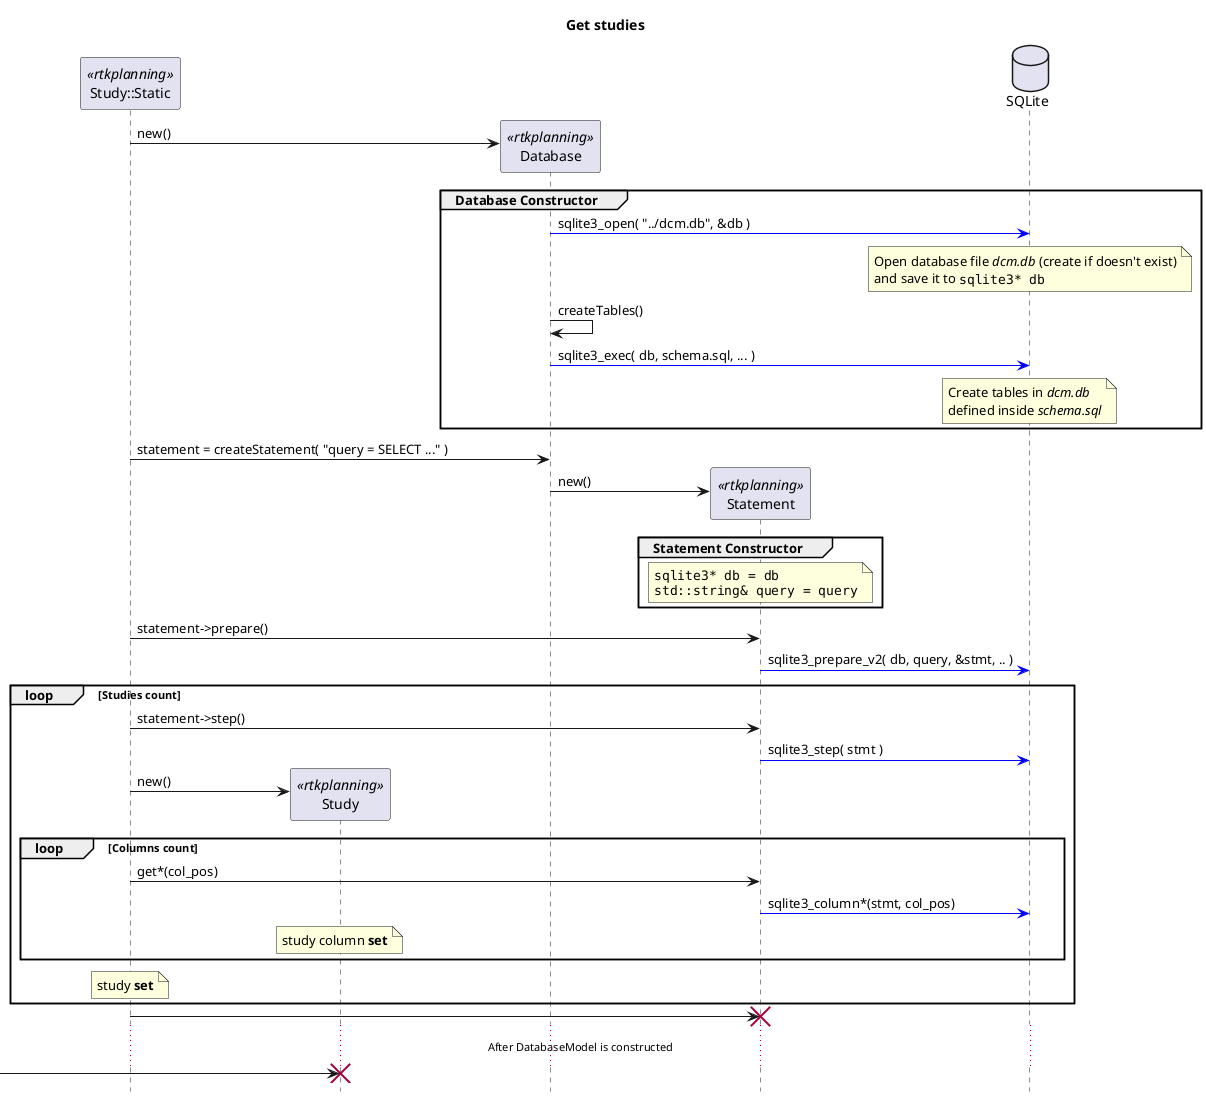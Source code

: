 @startuml GetStudies

hide footbox
skinparam ParticipantPadding 50

title Get studies

participant "Study::Static" as S_Study <<rtkplanning>>
participant Study <<rtkplanning>>
participant Database <<rtkplanning>>
participant Statement <<rtkplanning>>
database SQLite

create Database
S_Study -> Database : new()

group Database Constructor
    Database -[#blue]> SQLite : sqlite3_open( "../dcm.db", &db )
    note over SQLite
        Open database file //dcm.db// (create if doesn't exist)
        and save it to ""sqlite3* db""
    end note
    Database -> Database : createTables()
    Database -[#blue]> SQLite : sqlite3_exec( db, schema.sql, ... )
    note over SQLite
        Create tables in //dcm.db//
        defined inside //schema.sql//
    end note
end

S_Study -> Database : statement = createStatement( "query = SELECT ..." )
create Statement
Database -> Statement : new()
group Statement Constructor
    note over Statement
        ""sqlite3* db = db""
        ""std::string& query = query""
    end note
end

S_Study -> Statement : statement->prepare()
Statement -[#blue]> SQLite : sqlite3_prepare_v2( db, query, &stmt, .. )

loop Studies count
    S_Study -> Statement : statement->step()
    Statement -[#blue]> SQLite : sqlite3_step( stmt )
    create Study
    S_Study -> Study : new()
    loop Columns count
        S_Study -> Statement : get*(col_pos)
        Statement -[#blue]> SQLite : sqlite3_column*(stmt, col_pos)
        note over Study
            study column **set**
        end note
    end
    note over S_Study
        study **set**
    end note
end
S_Study -> Statement !!
...After DatabaseModel is constructed...
-> Study !!

@enduml
